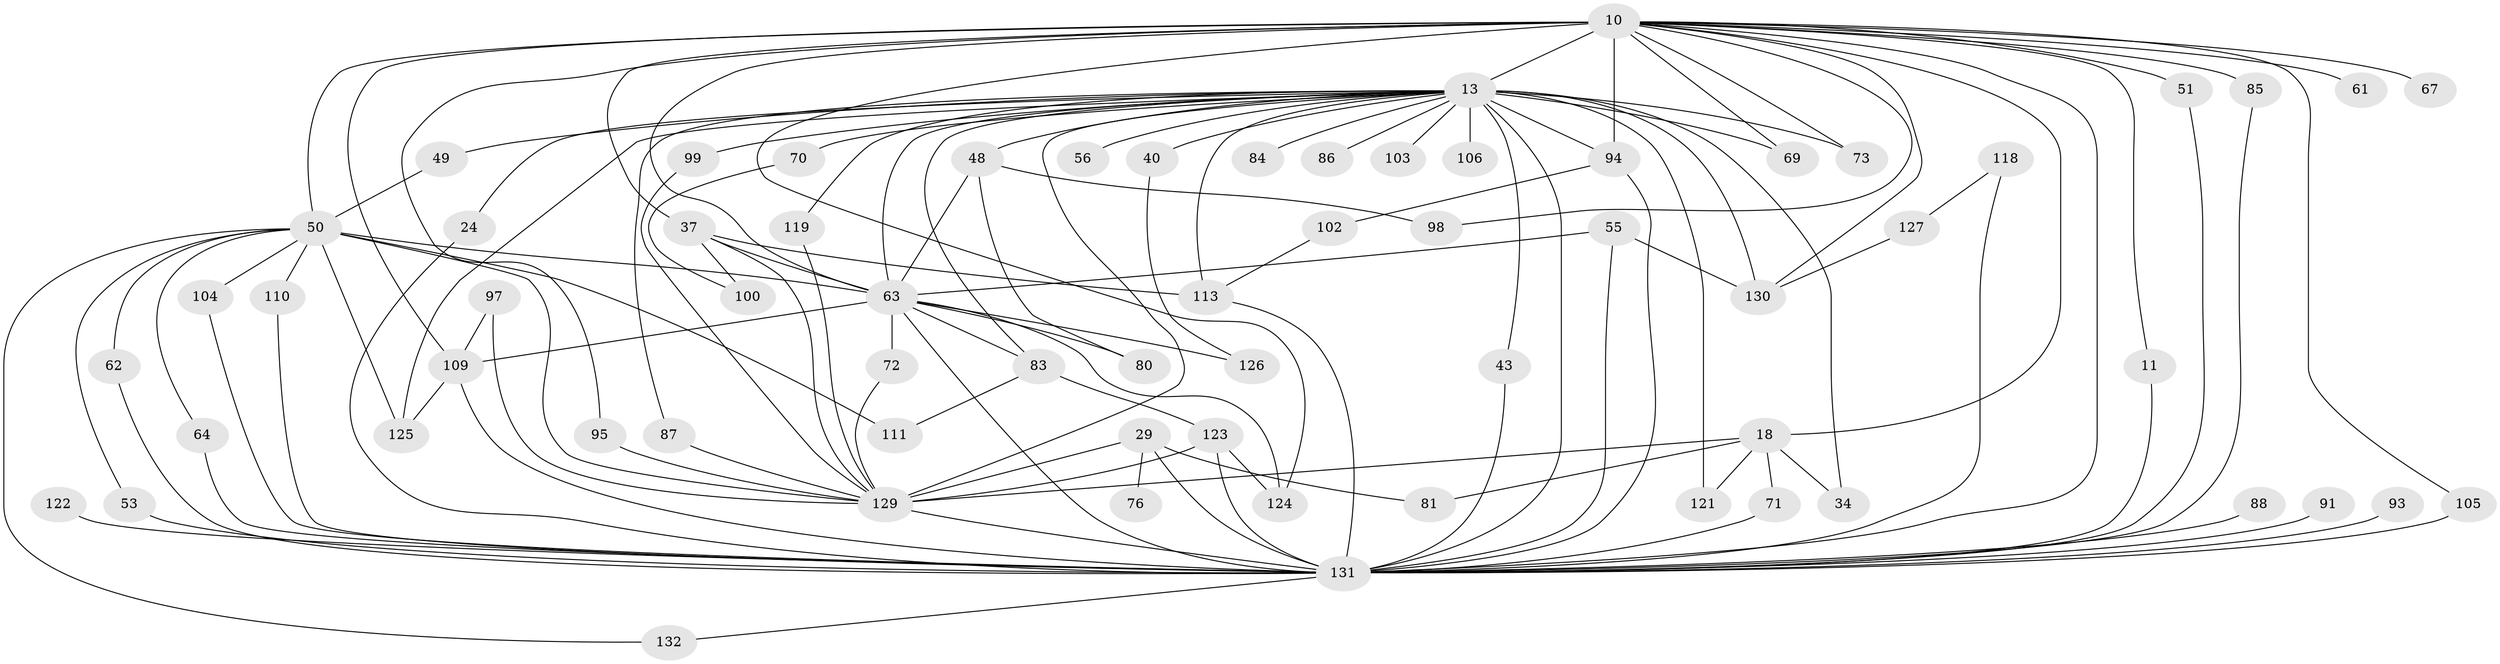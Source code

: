// original degree distribution, {24: 0.022727272727272728, 21: 0.015151515151515152, 30: 0.007575757575757576, 23: 0.007575757575757576, 16: 0.015151515151515152, 28: 0.007575757575757576, 2: 0.5454545454545454, 8: 0.022727272727272728, 5: 0.03787878787878788, 6: 0.030303030303030304, 4: 0.07575757575757576, 3: 0.19696969696969696, 7: 0.007575757575757576, 9: 0.007575757575757576}
// Generated by graph-tools (version 1.1) at 2025/46/03/09/25 04:46:45]
// undirected, 66 vertices, 124 edges
graph export_dot {
graph [start="1"]
  node [color=gray90,style=filled];
  10 [super="+2"];
  11;
  13 [super="+4"];
  18;
  24;
  29 [super="+12+25"];
  34;
  37 [super="+16"];
  40;
  43;
  48 [super="+41"];
  49;
  50 [super="+42+17"];
  51;
  53 [super="+27"];
  55;
  56;
  61;
  62;
  63 [super="+19+9"];
  64;
  67;
  69;
  70;
  71;
  72;
  73;
  76;
  80;
  81;
  83 [super="+14+22"];
  84;
  85;
  86;
  87;
  88;
  91;
  93;
  94 [super="+92"];
  95;
  97;
  98;
  99;
  100;
  102;
  103;
  104;
  105 [super="+101"];
  106 [super="+38"];
  109 [super="+36+108+75"];
  110;
  111;
  113 [super="+33+77+90+78"];
  118 [super="+115"];
  119;
  121;
  122 [super="+28+112"];
  123 [super="+32+107"];
  124 [super="+52"];
  125 [super="+58"];
  126;
  127;
  129 [super="+128"];
  130 [super="+79"];
  131 [super="+57+20+82+8+116"];
  132;
  10 -- 18 [weight=2];
  10 -- 37 [weight=2];
  10 -- 61 [weight=2];
  10 -- 95;
  10 -- 109 [weight=2];
  10 -- 67;
  10 -- 11;
  10 -- 69;
  10 -- 73;
  10 -- 85;
  10 -- 94 [weight=2];
  10 -- 98;
  10 -- 50 [weight=3];
  10 -- 51;
  10 -- 63 [weight=5];
  10 -- 130;
  10 -- 131 [weight=7];
  10 -- 124;
  10 -- 105;
  10 -- 13 [weight=6];
  11 -- 131;
  13 -- 131 [weight=14];
  13 -- 129;
  13 -- 130 [weight=2];
  13 -- 69;
  13 -- 70 [weight=2];
  13 -- 73;
  13 -- 84;
  13 -- 86 [weight=2];
  13 -- 24;
  13 -- 87;
  13 -- 94;
  13 -- 34;
  13 -- 99 [weight=2];
  13 -- 103 [weight=2];
  13 -- 40 [weight=2];
  13 -- 106 [weight=3];
  13 -- 43;
  13 -- 49;
  13 -- 113 [weight=3];
  13 -- 119;
  13 -- 56;
  13 -- 121;
  13 -- 125;
  13 -- 63 [weight=6];
  13 -- 83;
  13 -- 48 [weight=2];
  18 -- 34;
  18 -- 71;
  18 -- 81;
  18 -- 121;
  18 -- 129 [weight=2];
  24 -- 131;
  29 -- 81;
  29 -- 76;
  29 -- 131 [weight=5];
  29 -- 129;
  37 -- 100;
  37 -- 63;
  37 -- 113 [weight=2];
  37 -- 129;
  40 -- 126;
  43 -- 131;
  48 -- 63;
  48 -- 98;
  48 -- 80;
  49 -- 50;
  50 -- 64;
  50 -- 110;
  50 -- 111;
  50 -- 62;
  50 -- 132;
  50 -- 53;
  50 -- 104;
  50 -- 63;
  50 -- 125;
  50 -- 129 [weight=3];
  51 -- 131;
  53 -- 131 [weight=2];
  55 -- 63;
  55 -- 130;
  55 -- 131;
  62 -- 131;
  63 -- 72;
  63 -- 80;
  63 -- 124;
  63 -- 126;
  63 -- 131 [weight=8];
  63 -- 109 [weight=2];
  63 -- 83 [weight=2];
  64 -- 131;
  70 -- 100;
  71 -- 131;
  72 -- 129;
  83 -- 123;
  83 -- 111;
  85 -- 131;
  87 -- 129;
  88 -- 131 [weight=2];
  91 -- 131 [weight=2];
  93 -- 131 [weight=2];
  94 -- 102;
  94 -- 131;
  95 -- 129;
  97 -- 129;
  97 -- 109;
  99 -- 129;
  102 -- 113;
  104 -- 131;
  105 -- 131 [weight=3];
  109 -- 131 [weight=5];
  109 -- 125;
  110 -- 131;
  113 -- 131 [weight=2];
  118 -- 127;
  118 -- 131 [weight=2];
  119 -- 129;
  122 -- 131 [weight=4];
  123 -- 131 [weight=4];
  123 -- 124;
  123 -- 129;
  127 -- 130;
  129 -- 131 [weight=5];
  131 -- 132;
}

